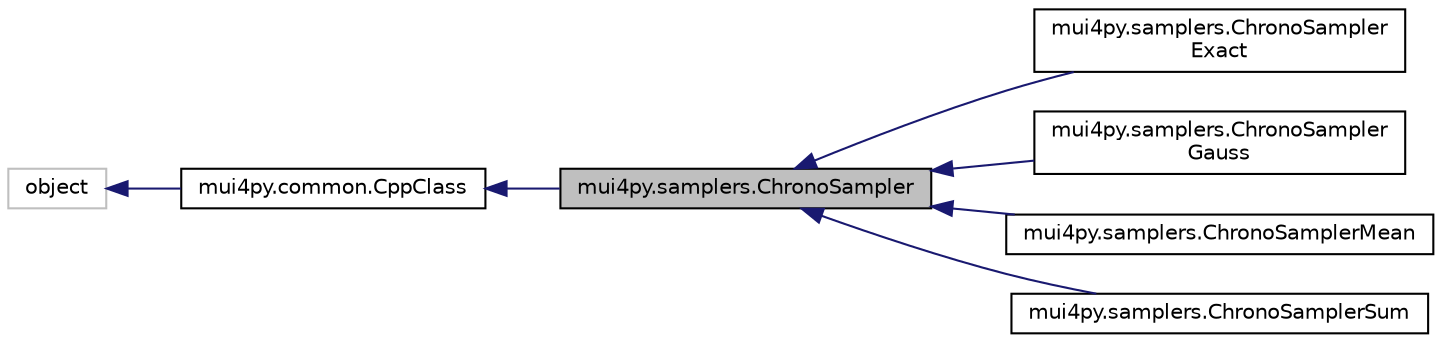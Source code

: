 digraph "mui4py.samplers.ChronoSampler"
{
 // LATEX_PDF_SIZE
  edge [fontname="Helvetica",fontsize="10",labelfontname="Helvetica",labelfontsize="10"];
  node [fontname="Helvetica",fontsize="10",shape=record];
  rankdir="LR";
  Node1 [label="mui4py.samplers.ChronoSampler",height=0.2,width=0.4,color="black", fillcolor="grey75", style="filled", fontcolor="black",tooltip=" "];
  Node2 -> Node1 [dir="back",color="midnightblue",fontsize="10",style="solid",fontname="Helvetica"];
  Node2 [label="mui4py.common.CppClass",height=0.2,width=0.4,color="black", fillcolor="white", style="filled",URL="$classmui4py_1_1common_1_1_cpp_class.html",tooltip=" "];
  Node3 -> Node2 [dir="back",color="midnightblue",fontsize="10",style="solid",fontname="Helvetica"];
  Node3 [label="object",height=0.2,width=0.4,color="grey75", fillcolor="white", style="filled",tooltip=" "];
  Node1 -> Node4 [dir="back",color="midnightblue",fontsize="10",style="solid",fontname="Helvetica"];
  Node4 [label="mui4py.samplers.ChronoSampler\lExact",height=0.2,width=0.4,color="black", fillcolor="white", style="filled",URL="$classmui4py_1_1samplers_1_1_chrono_sampler_exact.html",tooltip=" "];
  Node1 -> Node5 [dir="back",color="midnightblue",fontsize="10",style="solid",fontname="Helvetica"];
  Node5 [label="mui4py.samplers.ChronoSampler\lGauss",height=0.2,width=0.4,color="black", fillcolor="white", style="filled",URL="$classmui4py_1_1samplers_1_1_chrono_sampler_gauss.html",tooltip=" "];
  Node1 -> Node6 [dir="back",color="midnightblue",fontsize="10",style="solid",fontname="Helvetica"];
  Node6 [label="mui4py.samplers.ChronoSamplerMean",height=0.2,width=0.4,color="black", fillcolor="white", style="filled",URL="$classmui4py_1_1samplers_1_1_chrono_sampler_mean.html",tooltip=" "];
  Node1 -> Node7 [dir="back",color="midnightblue",fontsize="10",style="solid",fontname="Helvetica"];
  Node7 [label="mui4py.samplers.ChronoSamplerSum",height=0.2,width=0.4,color="black", fillcolor="white", style="filled",URL="$classmui4py_1_1samplers_1_1_chrono_sampler_sum.html",tooltip=" "];
}
